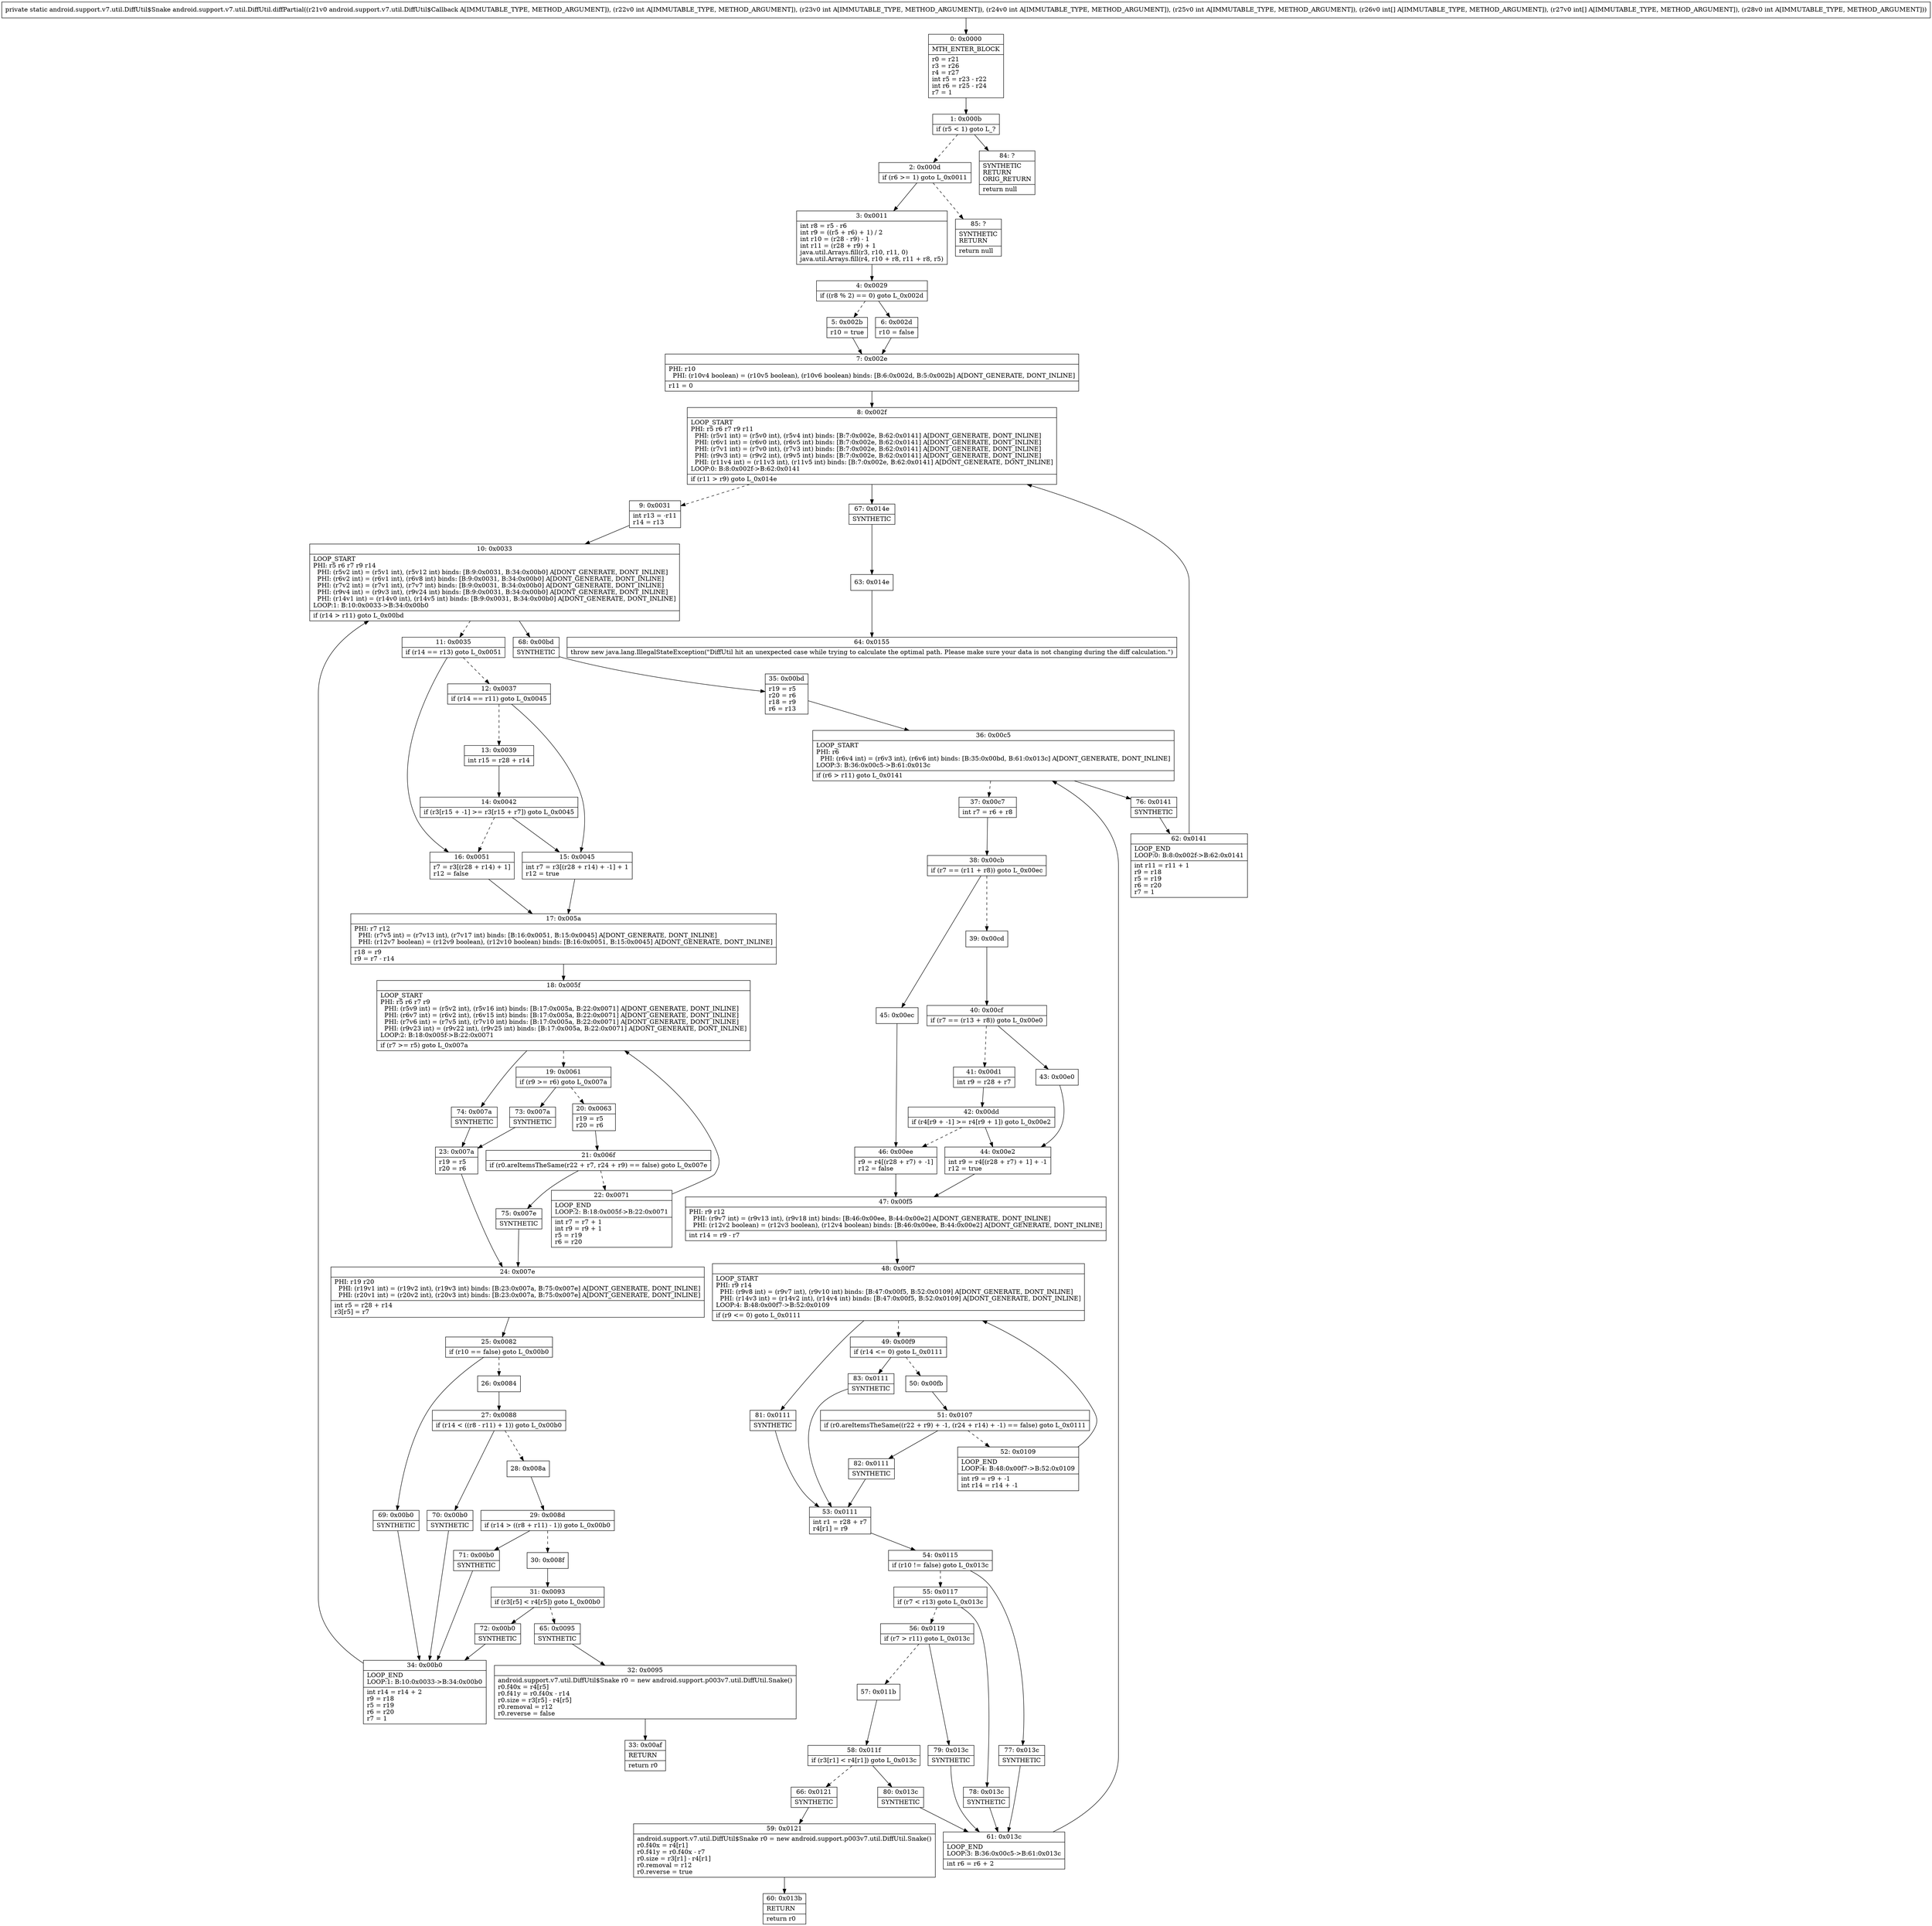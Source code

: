 digraph "CFG forandroid.support.v7.util.DiffUtil.diffPartial(Landroid\/support\/v7\/util\/DiffUtil$Callback;IIII[I[II)Landroid\/support\/v7\/util\/DiffUtil$Snake;" {
Node_0 [shape=record,label="{0\:\ 0x0000|MTH_ENTER_BLOCK\l|r0 = r21\lr3 = r26\lr4 = r27\lint r5 = r23 \- r22\lint r6 = r25 \- r24\lr7 = 1\l}"];
Node_1 [shape=record,label="{1\:\ 0x000b|if (r5 \< 1) goto L_?\l}"];
Node_2 [shape=record,label="{2\:\ 0x000d|if (r6 \>= 1) goto L_0x0011\l}"];
Node_3 [shape=record,label="{3\:\ 0x0011|int r8 = r5 \- r6\lint r9 = ((r5 + r6) + 1) \/ 2\lint r10 = (r28 \- r9) \- 1\lint r11 = (r28 + r9) + 1\ljava.util.Arrays.fill(r3, r10, r11, 0)\ljava.util.Arrays.fill(r4, r10 + r8, r11 + r8, r5)\l}"];
Node_4 [shape=record,label="{4\:\ 0x0029|if ((r8 % 2) == 0) goto L_0x002d\l}"];
Node_5 [shape=record,label="{5\:\ 0x002b|r10 = true\l}"];
Node_6 [shape=record,label="{6\:\ 0x002d|r10 = false\l}"];
Node_7 [shape=record,label="{7\:\ 0x002e|PHI: r10 \l  PHI: (r10v4 boolean) = (r10v5 boolean), (r10v6 boolean) binds: [B:6:0x002d, B:5:0x002b] A[DONT_GENERATE, DONT_INLINE]\l|r11 = 0\l}"];
Node_8 [shape=record,label="{8\:\ 0x002f|LOOP_START\lPHI: r5 r6 r7 r9 r11 \l  PHI: (r5v1 int) = (r5v0 int), (r5v4 int) binds: [B:7:0x002e, B:62:0x0141] A[DONT_GENERATE, DONT_INLINE]\l  PHI: (r6v1 int) = (r6v0 int), (r6v5 int) binds: [B:7:0x002e, B:62:0x0141] A[DONT_GENERATE, DONT_INLINE]\l  PHI: (r7v1 int) = (r7v0 int), (r7v3 int) binds: [B:7:0x002e, B:62:0x0141] A[DONT_GENERATE, DONT_INLINE]\l  PHI: (r9v3 int) = (r9v2 int), (r9v5 int) binds: [B:7:0x002e, B:62:0x0141] A[DONT_GENERATE, DONT_INLINE]\l  PHI: (r11v4 int) = (r11v3 int), (r11v5 int) binds: [B:7:0x002e, B:62:0x0141] A[DONT_GENERATE, DONT_INLINE]\lLOOP:0: B:8:0x002f\-\>B:62:0x0141\l|if (r11 \> r9) goto L_0x014e\l}"];
Node_9 [shape=record,label="{9\:\ 0x0031|int r13 = \-r11\lr14 = r13\l}"];
Node_10 [shape=record,label="{10\:\ 0x0033|LOOP_START\lPHI: r5 r6 r7 r9 r14 \l  PHI: (r5v2 int) = (r5v1 int), (r5v12 int) binds: [B:9:0x0031, B:34:0x00b0] A[DONT_GENERATE, DONT_INLINE]\l  PHI: (r6v2 int) = (r6v1 int), (r6v8 int) binds: [B:9:0x0031, B:34:0x00b0] A[DONT_GENERATE, DONT_INLINE]\l  PHI: (r7v2 int) = (r7v1 int), (r7v7 int) binds: [B:9:0x0031, B:34:0x00b0] A[DONT_GENERATE, DONT_INLINE]\l  PHI: (r9v4 int) = (r9v3 int), (r9v24 int) binds: [B:9:0x0031, B:34:0x00b0] A[DONT_GENERATE, DONT_INLINE]\l  PHI: (r14v1 int) = (r14v0 int), (r14v5 int) binds: [B:9:0x0031, B:34:0x00b0] A[DONT_GENERATE, DONT_INLINE]\lLOOP:1: B:10:0x0033\-\>B:34:0x00b0\l|if (r14 \> r11) goto L_0x00bd\l}"];
Node_11 [shape=record,label="{11\:\ 0x0035|if (r14 == r13) goto L_0x0051\l}"];
Node_12 [shape=record,label="{12\:\ 0x0037|if (r14 == r11) goto L_0x0045\l}"];
Node_13 [shape=record,label="{13\:\ 0x0039|int r15 = r28 + r14\l}"];
Node_14 [shape=record,label="{14\:\ 0x0042|if (r3[r15 + \-1] \>= r3[r15 + r7]) goto L_0x0045\l}"];
Node_15 [shape=record,label="{15\:\ 0x0045|int r7 = r3[(r28 + r14) + \-1] + 1\lr12 = true\l}"];
Node_16 [shape=record,label="{16\:\ 0x0051|r7 = r3[(r28 + r14) + 1]\lr12 = false\l}"];
Node_17 [shape=record,label="{17\:\ 0x005a|PHI: r7 r12 \l  PHI: (r7v5 int) = (r7v13 int), (r7v17 int) binds: [B:16:0x0051, B:15:0x0045] A[DONT_GENERATE, DONT_INLINE]\l  PHI: (r12v7 boolean) = (r12v9 boolean), (r12v10 boolean) binds: [B:16:0x0051, B:15:0x0045] A[DONT_GENERATE, DONT_INLINE]\l|r18 = r9\lr9 = r7 \- r14\l}"];
Node_18 [shape=record,label="{18\:\ 0x005f|LOOP_START\lPHI: r5 r6 r7 r9 \l  PHI: (r5v9 int) = (r5v2 int), (r5v16 int) binds: [B:17:0x005a, B:22:0x0071] A[DONT_GENERATE, DONT_INLINE]\l  PHI: (r6v7 int) = (r6v2 int), (r6v15 int) binds: [B:17:0x005a, B:22:0x0071] A[DONT_GENERATE, DONT_INLINE]\l  PHI: (r7v6 int) = (r7v5 int), (r7v10 int) binds: [B:17:0x005a, B:22:0x0071] A[DONT_GENERATE, DONT_INLINE]\l  PHI: (r9v23 int) = (r9v22 int), (r9v25 int) binds: [B:17:0x005a, B:22:0x0071] A[DONT_GENERATE, DONT_INLINE]\lLOOP:2: B:18:0x005f\-\>B:22:0x0071\l|if (r7 \>= r5) goto L_0x007a\l}"];
Node_19 [shape=record,label="{19\:\ 0x0061|if (r9 \>= r6) goto L_0x007a\l}"];
Node_20 [shape=record,label="{20\:\ 0x0063|r19 = r5\lr20 = r6\l}"];
Node_21 [shape=record,label="{21\:\ 0x006f|if (r0.areItemsTheSame(r22 + r7, r24 + r9) == false) goto L_0x007e\l}"];
Node_22 [shape=record,label="{22\:\ 0x0071|LOOP_END\lLOOP:2: B:18:0x005f\-\>B:22:0x0071\l|int r7 = r7 + 1\lint r9 = r9 + 1\lr5 = r19\lr6 = r20\l}"];
Node_23 [shape=record,label="{23\:\ 0x007a|r19 = r5\lr20 = r6\l}"];
Node_24 [shape=record,label="{24\:\ 0x007e|PHI: r19 r20 \l  PHI: (r19v1 int) = (r19v2 int), (r19v3 int) binds: [B:23:0x007a, B:75:0x007e] A[DONT_GENERATE, DONT_INLINE]\l  PHI: (r20v1 int) = (r20v2 int), (r20v3 int) binds: [B:23:0x007a, B:75:0x007e] A[DONT_GENERATE, DONT_INLINE]\l|int r5 = r28 + r14\lr3[r5] = r7\l}"];
Node_25 [shape=record,label="{25\:\ 0x0082|if (r10 == false) goto L_0x00b0\l}"];
Node_26 [shape=record,label="{26\:\ 0x0084}"];
Node_27 [shape=record,label="{27\:\ 0x0088|if (r14 \< ((r8 \- r11) + 1)) goto L_0x00b0\l}"];
Node_28 [shape=record,label="{28\:\ 0x008a}"];
Node_29 [shape=record,label="{29\:\ 0x008d|if (r14 \> ((r8 + r11) \- 1)) goto L_0x00b0\l}"];
Node_30 [shape=record,label="{30\:\ 0x008f}"];
Node_31 [shape=record,label="{31\:\ 0x0093|if (r3[r5] \< r4[r5]) goto L_0x00b0\l}"];
Node_32 [shape=record,label="{32\:\ 0x0095|android.support.v7.util.DiffUtil$Snake r0 = new android.support.p003v7.util.DiffUtil.Snake()\lr0.f40x = r4[r5]\lr0.f41y = r0.f40x \- r14\lr0.size = r3[r5] \- r4[r5]\lr0.removal = r12\lr0.reverse = false\l}"];
Node_33 [shape=record,label="{33\:\ 0x00af|RETURN\l|return r0\l}"];
Node_34 [shape=record,label="{34\:\ 0x00b0|LOOP_END\lLOOP:1: B:10:0x0033\-\>B:34:0x00b0\l|int r14 = r14 + 2\lr9 = r18\lr5 = r19\lr6 = r20\lr7 = 1\l}"];
Node_35 [shape=record,label="{35\:\ 0x00bd|r19 = r5\lr20 = r6\lr18 = r9\lr6 = r13\l}"];
Node_36 [shape=record,label="{36\:\ 0x00c5|LOOP_START\lPHI: r6 \l  PHI: (r6v4 int) = (r6v3 int), (r6v6 int) binds: [B:35:0x00bd, B:61:0x013c] A[DONT_GENERATE, DONT_INLINE]\lLOOP:3: B:36:0x00c5\-\>B:61:0x013c\l|if (r6 \> r11) goto L_0x0141\l}"];
Node_37 [shape=record,label="{37\:\ 0x00c7|int r7 = r6 + r8\l}"];
Node_38 [shape=record,label="{38\:\ 0x00cb|if (r7 == (r11 + r8)) goto L_0x00ec\l}"];
Node_39 [shape=record,label="{39\:\ 0x00cd}"];
Node_40 [shape=record,label="{40\:\ 0x00cf|if (r7 == (r13 + r8)) goto L_0x00e0\l}"];
Node_41 [shape=record,label="{41\:\ 0x00d1|int r9 = r28 + r7\l}"];
Node_42 [shape=record,label="{42\:\ 0x00dd|if (r4[r9 + \-1] \>= r4[r9 + 1]) goto L_0x00e2\l}"];
Node_43 [shape=record,label="{43\:\ 0x00e0}"];
Node_44 [shape=record,label="{44\:\ 0x00e2|int r9 = r4[(r28 + r7) + 1] + \-1\lr12 = true\l}"];
Node_45 [shape=record,label="{45\:\ 0x00ec}"];
Node_46 [shape=record,label="{46\:\ 0x00ee|r9 = r4[(r28 + r7) + \-1]\lr12 = false\l}"];
Node_47 [shape=record,label="{47\:\ 0x00f5|PHI: r9 r12 \l  PHI: (r9v7 int) = (r9v13 int), (r9v18 int) binds: [B:46:0x00ee, B:44:0x00e2] A[DONT_GENERATE, DONT_INLINE]\l  PHI: (r12v2 boolean) = (r12v3 boolean), (r12v4 boolean) binds: [B:46:0x00ee, B:44:0x00e2] A[DONT_GENERATE, DONT_INLINE]\l|int r14 = r9 \- r7\l}"];
Node_48 [shape=record,label="{48\:\ 0x00f7|LOOP_START\lPHI: r9 r14 \l  PHI: (r9v8 int) = (r9v7 int), (r9v10 int) binds: [B:47:0x00f5, B:52:0x0109] A[DONT_GENERATE, DONT_INLINE]\l  PHI: (r14v3 int) = (r14v2 int), (r14v4 int) binds: [B:47:0x00f5, B:52:0x0109] A[DONT_GENERATE, DONT_INLINE]\lLOOP:4: B:48:0x00f7\-\>B:52:0x0109\l|if (r9 \<= 0) goto L_0x0111\l}"];
Node_49 [shape=record,label="{49\:\ 0x00f9|if (r14 \<= 0) goto L_0x0111\l}"];
Node_50 [shape=record,label="{50\:\ 0x00fb}"];
Node_51 [shape=record,label="{51\:\ 0x0107|if (r0.areItemsTheSame((r22 + r9) + \-1, (r24 + r14) + \-1) == false) goto L_0x0111\l}"];
Node_52 [shape=record,label="{52\:\ 0x0109|LOOP_END\lLOOP:4: B:48:0x00f7\-\>B:52:0x0109\l|int r9 = r9 + \-1\lint r14 = r14 + \-1\l}"];
Node_53 [shape=record,label="{53\:\ 0x0111|int r1 = r28 + r7\lr4[r1] = r9\l}"];
Node_54 [shape=record,label="{54\:\ 0x0115|if (r10 != false) goto L_0x013c\l}"];
Node_55 [shape=record,label="{55\:\ 0x0117|if (r7 \< r13) goto L_0x013c\l}"];
Node_56 [shape=record,label="{56\:\ 0x0119|if (r7 \> r11) goto L_0x013c\l}"];
Node_57 [shape=record,label="{57\:\ 0x011b}"];
Node_58 [shape=record,label="{58\:\ 0x011f|if (r3[r1] \< r4[r1]) goto L_0x013c\l}"];
Node_59 [shape=record,label="{59\:\ 0x0121|android.support.v7.util.DiffUtil$Snake r0 = new android.support.p003v7.util.DiffUtil.Snake()\lr0.f40x = r4[r1]\lr0.f41y = r0.f40x \- r7\lr0.size = r3[r1] \- r4[r1]\lr0.removal = r12\lr0.reverse = true\l}"];
Node_60 [shape=record,label="{60\:\ 0x013b|RETURN\l|return r0\l}"];
Node_61 [shape=record,label="{61\:\ 0x013c|LOOP_END\lLOOP:3: B:36:0x00c5\-\>B:61:0x013c\l|int r6 = r6 + 2\l}"];
Node_62 [shape=record,label="{62\:\ 0x0141|LOOP_END\lLOOP:0: B:8:0x002f\-\>B:62:0x0141\l|int r11 = r11 + 1\lr9 = r18\lr5 = r19\lr6 = r20\lr7 = 1\l}"];
Node_63 [shape=record,label="{63\:\ 0x014e}"];
Node_64 [shape=record,label="{64\:\ 0x0155|throw new java.lang.IllegalStateException(\"DiffUtil hit an unexpected case while trying to calculate the optimal path. Please make sure your data is not changing during the diff calculation.\")\l}"];
Node_65 [shape=record,label="{65\:\ 0x0095|SYNTHETIC\l}"];
Node_66 [shape=record,label="{66\:\ 0x0121|SYNTHETIC\l}"];
Node_67 [shape=record,label="{67\:\ 0x014e|SYNTHETIC\l}"];
Node_68 [shape=record,label="{68\:\ 0x00bd|SYNTHETIC\l}"];
Node_69 [shape=record,label="{69\:\ 0x00b0|SYNTHETIC\l}"];
Node_70 [shape=record,label="{70\:\ 0x00b0|SYNTHETIC\l}"];
Node_71 [shape=record,label="{71\:\ 0x00b0|SYNTHETIC\l}"];
Node_72 [shape=record,label="{72\:\ 0x00b0|SYNTHETIC\l}"];
Node_73 [shape=record,label="{73\:\ 0x007a|SYNTHETIC\l}"];
Node_74 [shape=record,label="{74\:\ 0x007a|SYNTHETIC\l}"];
Node_75 [shape=record,label="{75\:\ 0x007e|SYNTHETIC\l}"];
Node_76 [shape=record,label="{76\:\ 0x0141|SYNTHETIC\l}"];
Node_77 [shape=record,label="{77\:\ 0x013c|SYNTHETIC\l}"];
Node_78 [shape=record,label="{78\:\ 0x013c|SYNTHETIC\l}"];
Node_79 [shape=record,label="{79\:\ 0x013c|SYNTHETIC\l}"];
Node_80 [shape=record,label="{80\:\ 0x013c|SYNTHETIC\l}"];
Node_81 [shape=record,label="{81\:\ 0x0111|SYNTHETIC\l}"];
Node_82 [shape=record,label="{82\:\ 0x0111|SYNTHETIC\l}"];
Node_83 [shape=record,label="{83\:\ 0x0111|SYNTHETIC\l}"];
Node_84 [shape=record,label="{84\:\ ?|SYNTHETIC\lRETURN\lORIG_RETURN\l|return null\l}"];
Node_85 [shape=record,label="{85\:\ ?|SYNTHETIC\lRETURN\l|return null\l}"];
MethodNode[shape=record,label="{private static android.support.v7.util.DiffUtil$Snake android.support.v7.util.DiffUtil.diffPartial((r21v0 android.support.v7.util.DiffUtil$Callback A[IMMUTABLE_TYPE, METHOD_ARGUMENT]), (r22v0 int A[IMMUTABLE_TYPE, METHOD_ARGUMENT]), (r23v0 int A[IMMUTABLE_TYPE, METHOD_ARGUMENT]), (r24v0 int A[IMMUTABLE_TYPE, METHOD_ARGUMENT]), (r25v0 int A[IMMUTABLE_TYPE, METHOD_ARGUMENT]), (r26v0 int[] A[IMMUTABLE_TYPE, METHOD_ARGUMENT]), (r27v0 int[] A[IMMUTABLE_TYPE, METHOD_ARGUMENT]), (r28v0 int A[IMMUTABLE_TYPE, METHOD_ARGUMENT])) }"];
MethodNode -> Node_0;
Node_0 -> Node_1;
Node_1 -> Node_2[style=dashed];
Node_1 -> Node_84;
Node_2 -> Node_3;
Node_2 -> Node_85[style=dashed];
Node_3 -> Node_4;
Node_4 -> Node_5[style=dashed];
Node_4 -> Node_6;
Node_5 -> Node_7;
Node_6 -> Node_7;
Node_7 -> Node_8;
Node_8 -> Node_9[style=dashed];
Node_8 -> Node_67;
Node_9 -> Node_10;
Node_10 -> Node_11[style=dashed];
Node_10 -> Node_68;
Node_11 -> Node_12[style=dashed];
Node_11 -> Node_16;
Node_12 -> Node_13[style=dashed];
Node_12 -> Node_15;
Node_13 -> Node_14;
Node_14 -> Node_15;
Node_14 -> Node_16[style=dashed];
Node_15 -> Node_17;
Node_16 -> Node_17;
Node_17 -> Node_18;
Node_18 -> Node_19[style=dashed];
Node_18 -> Node_74;
Node_19 -> Node_20[style=dashed];
Node_19 -> Node_73;
Node_20 -> Node_21;
Node_21 -> Node_22[style=dashed];
Node_21 -> Node_75;
Node_22 -> Node_18;
Node_23 -> Node_24;
Node_24 -> Node_25;
Node_25 -> Node_26[style=dashed];
Node_25 -> Node_69;
Node_26 -> Node_27;
Node_27 -> Node_28[style=dashed];
Node_27 -> Node_70;
Node_28 -> Node_29;
Node_29 -> Node_30[style=dashed];
Node_29 -> Node_71;
Node_30 -> Node_31;
Node_31 -> Node_65[style=dashed];
Node_31 -> Node_72;
Node_32 -> Node_33;
Node_34 -> Node_10;
Node_35 -> Node_36;
Node_36 -> Node_37[style=dashed];
Node_36 -> Node_76;
Node_37 -> Node_38;
Node_38 -> Node_39[style=dashed];
Node_38 -> Node_45;
Node_39 -> Node_40;
Node_40 -> Node_41[style=dashed];
Node_40 -> Node_43;
Node_41 -> Node_42;
Node_42 -> Node_44;
Node_42 -> Node_46[style=dashed];
Node_43 -> Node_44;
Node_44 -> Node_47;
Node_45 -> Node_46;
Node_46 -> Node_47;
Node_47 -> Node_48;
Node_48 -> Node_49[style=dashed];
Node_48 -> Node_81;
Node_49 -> Node_50[style=dashed];
Node_49 -> Node_83;
Node_50 -> Node_51;
Node_51 -> Node_52[style=dashed];
Node_51 -> Node_82;
Node_52 -> Node_48;
Node_53 -> Node_54;
Node_54 -> Node_55[style=dashed];
Node_54 -> Node_77;
Node_55 -> Node_56[style=dashed];
Node_55 -> Node_78;
Node_56 -> Node_57[style=dashed];
Node_56 -> Node_79;
Node_57 -> Node_58;
Node_58 -> Node_66[style=dashed];
Node_58 -> Node_80;
Node_59 -> Node_60;
Node_61 -> Node_36;
Node_62 -> Node_8;
Node_63 -> Node_64;
Node_65 -> Node_32;
Node_66 -> Node_59;
Node_67 -> Node_63;
Node_68 -> Node_35;
Node_69 -> Node_34;
Node_70 -> Node_34;
Node_71 -> Node_34;
Node_72 -> Node_34;
Node_73 -> Node_23;
Node_74 -> Node_23;
Node_75 -> Node_24;
Node_76 -> Node_62;
Node_77 -> Node_61;
Node_78 -> Node_61;
Node_79 -> Node_61;
Node_80 -> Node_61;
Node_81 -> Node_53;
Node_82 -> Node_53;
Node_83 -> Node_53;
}

